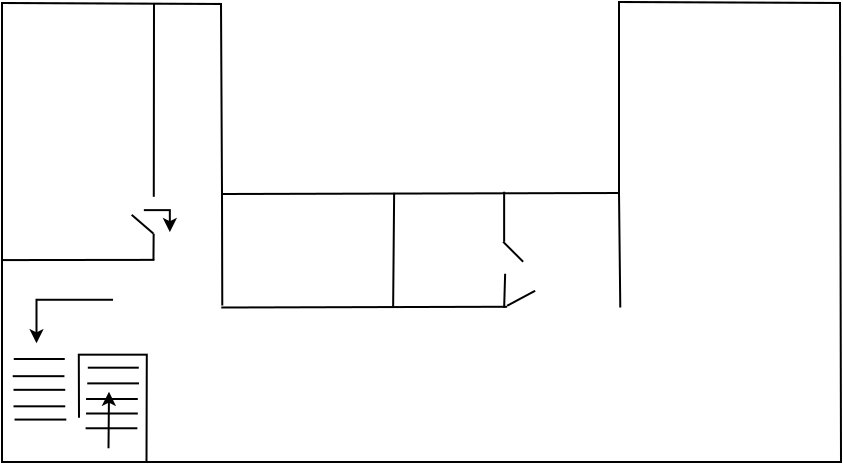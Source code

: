 <?xml version="1.0" encoding="UTF-8"?>
<dia:diagram xmlns:dia="http://www.lysator.liu.se/~alla/dia/">
  <dia:layer name="Фон" visible="true"/>
  <dia:layer name="shema na dskl" visible="true">
    <dia:object type="Standard - Polygon" version="0" id="O0">
      <dia:attribute name="obj_pos">
        <dia:point val="41.05,0.4"/>
      </dia:attribute>
      <dia:attribute name="obj_bb">
        <dia:rectangle val="-0.9,0.3;41.15,23.4"/>
      </dia:attribute>
      <dia:attribute name="poly_points">
        <dia:point val="41.05,0.4"/>
        <dia:point val="41.1,23.35"/>
        <dia:point val="-0.85,23.35"/>
        <dia:point val="-0.85,0.4"/>
        <dia:point val="10.1,0.45"/>
        <dia:point val="10.15,9.95"/>
        <dia:point val="30,9.9"/>
        <dia:point val="30,0.35"/>
      </dia:attribute>
      <dia:attribute name="line_width">
        <dia:real val="0.1"/>
      </dia:attribute>
      <dia:attribute name="show_background">
        <dia:boolean val="true"/>
      </dia:attribute>
    </dia:object>
  </dia:layer>
  <dia:layer name="koputarna staq" visible="true">
    <dia:object type="Standard - Line" version="0" id="O1">
      <dia:attribute name="obj_pos">
        <dia:point val="6.75,0.4"/>
      </dia:attribute>
      <dia:attribute name="obj_bb">
        <dia:rectangle val="6.689,0.35;6.8,10.139"/>
      </dia:attribute>
      <dia:attribute name="conn_endpoints">
        <dia:point val="6.75,0.4"/>
        <dia:point val="6.739,10.089"/>
      </dia:attribute>
      <dia:attribute name="numcp">
        <dia:int val="1"/>
      </dia:attribute>
    </dia:object>
    <dia:object type="Standard - Line" version="0" id="O2">
      <dia:attribute name="obj_pos">
        <dia:point val="-0.836,13.253"/>
      </dia:attribute>
      <dia:attribute name="obj_bb">
        <dia:rectangle val="-0.886,13.194;6.817,13.303"/>
      </dia:attribute>
      <dia:attribute name="conn_endpoints">
        <dia:point val="-0.836,13.253"/>
        <dia:point val="6.767,13.244"/>
      </dia:attribute>
      <dia:attribute name="numcp">
        <dia:int val="1"/>
      </dia:attribute>
    </dia:object>
    <dia:object type="Standard - Line" version="0" id="O3">
      <dia:attribute name="obj_pos">
        <dia:point val="6.723,13.262"/>
      </dia:attribute>
      <dia:attribute name="obj_bb">
        <dia:rectangle val="6.673,11.878;6.783,13.313"/>
      </dia:attribute>
      <dia:attribute name="conn_endpoints">
        <dia:point val="6.723,13.262"/>
        <dia:point val="6.733,11.928"/>
      </dia:attribute>
      <dia:attribute name="numcp">
        <dia:int val="2"/>
      </dia:attribute>
    </dia:object>
    <dia:object type="Standard - ZigZagLine" version="1" id="O4">
      <dia:attribute name="obj_pos">
        <dia:point val="6.242,10.756"/>
      </dia:attribute>
      <dia:attribute name="obj_bb">
        <dia:rectangle val="6.192,10.706;7.904,11.968"/>
      </dia:attribute>
      <dia:attribute name="orth_points">
        <dia:point val="6.242,10.756"/>
        <dia:point val="7.542,10.756"/>
        <dia:point val="7.542,11.856"/>
      </dia:attribute>
      <dia:attribute name="orth_orient">
        <dia:enum val="0"/>
        <dia:enum val="1"/>
      </dia:attribute>
      <dia:attribute name="autorouting">
        <dia:boolean val="true"/>
      </dia:attribute>
      <dia:attribute name="end_arrow">
        <dia:enum val="22"/>
      </dia:attribute>
      <dia:attribute name="end_arrow_length">
        <dia:real val="0.5"/>
      </dia:attribute>
      <dia:attribute name="end_arrow_width">
        <dia:real val="0.5"/>
      </dia:attribute>
    </dia:object>
    <dia:object type="Standard - Line" version="0" id="O5">
      <dia:attribute name="obj_pos">
        <dia:point val="6.72,11.928"/>
      </dia:attribute>
      <dia:attribute name="obj_bb">
        <dia:rectangle val="5.562,10.92;6.791,11.999"/>
      </dia:attribute>
      <dia:attribute name="conn_endpoints">
        <dia:point val="6.72,11.928"/>
        <dia:point val="5.633,10.991"/>
      </dia:attribute>
      <dia:attribute name="numcp">
        <dia:int val="1"/>
      </dia:attribute>
    </dia:object>
    <dia:object type="Standard - PolyLine" version="0" id="O6">
      <dia:attribute name="obj_pos">
        <dia:point val="6.375,23.387"/>
      </dia:attribute>
      <dia:attribute name="obj_bb">
        <dia:rectangle val="2.94,17.934;6.44,23.438"/>
      </dia:attribute>
      <dia:attribute name="poly_points">
        <dia:point val="6.375,23.387"/>
        <dia:point val="6.39,17.984"/>
        <dia:point val="2.99,17.984"/>
        <dia:point val="3.0,21.137"/>
      </dia:attribute>
    </dia:object>
    <dia:object type="Standard - Line" version="0" id="O7">
      <dia:attribute name="obj_pos">
        <dia:point val="3.44,18.634"/>
      </dia:attribute>
      <dia:attribute name="obj_bb">
        <dia:rectangle val="3.39,18.584;6.04,18.684"/>
      </dia:attribute>
      <dia:attribute name="conn_endpoints">
        <dia:point val="3.44,18.634"/>
        <dia:point val="5.99,18.634"/>
      </dia:attribute>
      <dia:attribute name="numcp">
        <dia:int val="1"/>
      </dia:attribute>
    </dia:object>
    <dia:object type="Standard - Line" version="0" id="O8">
      <dia:attribute name="obj_pos">
        <dia:point val="3.412,19.419"/>
      </dia:attribute>
      <dia:attribute name="obj_bb">
        <dia:rectangle val="3.362,19.369;6.05,19.469"/>
      </dia:attribute>
      <dia:attribute name="conn_endpoints">
        <dia:point val="3.412,19.419"/>
        <dia:point val="6.0,19.419"/>
      </dia:attribute>
      <dia:attribute name="numcp">
        <dia:int val="1"/>
      </dia:attribute>
    </dia:object>
    <dia:object type="Standard - Line" version="0" id="O9">
      <dia:attribute name="obj_pos">
        <dia:point val="3.353,20.2"/>
      </dia:attribute>
      <dia:attribute name="obj_bb">
        <dia:rectangle val="3.303,20.15;5.99,20.25"/>
      </dia:attribute>
      <dia:attribute name="conn_endpoints">
        <dia:point val="3.353,20.2"/>
        <dia:point val="5.94,20.2"/>
      </dia:attribute>
      <dia:attribute name="numcp">
        <dia:int val="1"/>
      </dia:attribute>
    </dia:object>
    <dia:object type="Standard - Line" version="0" id="O10">
      <dia:attribute name="obj_pos">
        <dia:point val="3.353,20.925"/>
      </dia:attribute>
      <dia:attribute name="obj_bb">
        <dia:rectangle val="3.303,20.875;5.99,20.975"/>
      </dia:attribute>
      <dia:attribute name="conn_endpoints">
        <dia:point val="3.353,20.925"/>
        <dia:point val="5.94,20.925"/>
      </dia:attribute>
      <dia:attribute name="numcp">
        <dia:int val="1"/>
      </dia:attribute>
    </dia:object>
    <dia:object type="Standard - Line" version="0" id="O11">
      <dia:attribute name="obj_pos">
        <dia:point val="3.33,21.663"/>
      </dia:attribute>
      <dia:attribute name="obj_bb">
        <dia:rectangle val="3.28,21.613;5.968,21.712"/>
      </dia:attribute>
      <dia:attribute name="conn_endpoints">
        <dia:point val="3.33,21.663"/>
        <dia:point val="5.918,21.663"/>
      </dia:attribute>
      <dia:attribute name="numcp">
        <dia:int val="1"/>
      </dia:attribute>
    </dia:object>
    <dia:object type="Standard - Line" version="0" id="O12">
      <dia:attribute name="obj_pos">
        <dia:point val="4.475,22.663"/>
      </dia:attribute>
      <dia:attribute name="obj_bb">
        <dia:rectangle val="4.133,19.726;4.856,22.713"/>
      </dia:attribute>
      <dia:attribute name="conn_endpoints">
        <dia:point val="4.475,22.663"/>
        <dia:point val="4.5,19.837"/>
      </dia:attribute>
      <dia:attribute name="numcp">
        <dia:int val="1"/>
      </dia:attribute>
      <dia:attribute name="end_arrow">
        <dia:enum val="22"/>
      </dia:attribute>
      <dia:attribute name="end_arrow_length">
        <dia:real val="0.5"/>
      </dia:attribute>
      <dia:attribute name="end_arrow_width">
        <dia:real val="0.5"/>
      </dia:attribute>
    </dia:object>
    <dia:object type="Standard - Line" version="0" id="O13">
      <dia:attribute name="obj_pos">
        <dia:point val="-0.262,18.2"/>
      </dia:attribute>
      <dia:attribute name="obj_bb">
        <dia:rectangle val="-0.312,18.15;2.338,18.25"/>
      </dia:attribute>
      <dia:attribute name="conn_endpoints">
        <dia:point val="-0.262,18.2"/>
        <dia:point val="2.288,18.2"/>
      </dia:attribute>
      <dia:attribute name="numcp">
        <dia:int val="1"/>
      </dia:attribute>
    </dia:object>
    <dia:object type="Standard - Line" version="0" id="O14">
      <dia:attribute name="obj_pos">
        <dia:point val="-0.315,19.059"/>
      </dia:attribute>
      <dia:attribute name="obj_bb">
        <dia:rectangle val="-0.365,19.009;2.322,19.109"/>
      </dia:attribute>
      <dia:attribute name="conn_endpoints">
        <dia:point val="-0.315,19.059"/>
        <dia:point val="2.272,19.059"/>
      </dia:attribute>
      <dia:attribute name="numcp">
        <dia:int val="1"/>
      </dia:attribute>
    </dia:object>
    <dia:object type="Standard - Line" version="0" id="O15">
      <dia:attribute name="obj_pos">
        <dia:point val="-0.275,19.741"/>
      </dia:attribute>
      <dia:attribute name="obj_bb">
        <dia:rectangle val="-0.325,19.691;2.362,19.791"/>
      </dia:attribute>
      <dia:attribute name="conn_endpoints">
        <dia:point val="-0.275,19.741"/>
        <dia:point val="2.312,19.741"/>
      </dia:attribute>
      <dia:attribute name="numcp">
        <dia:int val="1"/>
      </dia:attribute>
    </dia:object>
    <dia:object type="Standard - Line" version="0" id="O16">
      <dia:attribute name="obj_pos">
        <dia:point val="-0.275,20.566"/>
      </dia:attribute>
      <dia:attribute name="obj_bb">
        <dia:rectangle val="-0.325,20.516;2.362,20.616"/>
      </dia:attribute>
      <dia:attribute name="conn_endpoints">
        <dia:point val="-0.275,20.566"/>
        <dia:point val="2.312,20.566"/>
      </dia:attribute>
      <dia:attribute name="numcp">
        <dia:int val="1"/>
      </dia:attribute>
    </dia:object>
    <dia:object type="Standard - Line" version="0" id="O17">
      <dia:attribute name="obj_pos">
        <dia:point val="-0.223,21.228"/>
      </dia:attribute>
      <dia:attribute name="obj_bb">
        <dia:rectangle val="-0.273,21.178;2.415,21.278"/>
      </dia:attribute>
      <dia:attribute name="conn_endpoints">
        <dia:point val="-0.223,21.228"/>
        <dia:point val="2.365,21.228"/>
      </dia:attribute>
      <dia:attribute name="numcp">
        <dia:int val="1"/>
      </dia:attribute>
    </dia:object>
    <dia:object type="Standard - ZigZagLine" version="1" id="O18">
      <dia:attribute name="obj_pos">
        <dia:point val="4.65,15.213"/>
      </dia:attribute>
      <dia:attribute name="obj_bb">
        <dia:rectangle val="0.513,15.162;4.7,17.524"/>
      </dia:attribute>
      <dia:attribute name="orth_points">
        <dia:point val="4.65,15.213"/>
        <dia:point val="4.65,15.238"/>
        <dia:point val="0.875,15.238"/>
        <dia:point val="0.875,17.413"/>
      </dia:attribute>
      <dia:attribute name="orth_orient">
        <dia:enum val="1"/>
        <dia:enum val="0"/>
        <dia:enum val="1"/>
      </dia:attribute>
      <dia:attribute name="autorouting">
        <dia:boolean val="false"/>
      </dia:attribute>
      <dia:attribute name="end_arrow">
        <dia:enum val="22"/>
      </dia:attribute>
      <dia:attribute name="end_arrow_length">
        <dia:real val="0.5"/>
      </dia:attribute>
      <dia:attribute name="end_arrow_width">
        <dia:real val="0.5"/>
      </dia:attribute>
    </dia:object>
  </dia:layer>
  <dia:layer name="uchitelska staq" visible="true" active="true">
    <dia:object type="Standard - Line" version="0" id="O19">
      <dia:attribute name="obj_pos">
        <dia:point val="10.15,9.95"/>
      </dia:attribute>
      <dia:attribute name="obj_bb">
        <dia:rectangle val="10.1,9.9;10.214,15.575"/>
      </dia:attribute>
      <dia:attribute name="conn_endpoints">
        <dia:point val="10.15,9.95"/>
        <dia:point val="10.164,15.525"/>
      </dia:attribute>
      <dia:attribute name="numcp">
        <dia:int val="1"/>
      </dia:attribute>
      <dia:connections>
        <dia:connection handle="0" to="O0" connection="10"/>
      </dia:connections>
    </dia:object>
    <dia:object type="Standard - Line" version="0" id="O20">
      <dia:attribute name="obj_pos">
        <dia:point val="10.114,15.625"/>
      </dia:attribute>
      <dia:attribute name="obj_bb">
        <dia:rectangle val="10.064,15.537;24.457,15.675"/>
      </dia:attribute>
      <dia:attribute name="conn_endpoints">
        <dia:point val="10.114,15.625"/>
        <dia:point val="24.407,15.588"/>
      </dia:attribute>
      <dia:attribute name="numcp">
        <dia:int val="1"/>
      </dia:attribute>
    </dia:object>
    <dia:object type="Standard - Line" version="0" id="O21">
      <dia:attribute name="obj_pos">
        <dia:point val="30,9.9"/>
      </dia:attribute>
      <dia:attribute name="obj_bb">
        <dia:rectangle val="29.949,9.849;30.114,15.676"/>
      </dia:attribute>
      <dia:attribute name="conn_endpoints">
        <dia:point val="30,9.9"/>
        <dia:point val="30.064,15.625"/>
      </dia:attribute>
      <dia:attribute name="numcp">
        <dia:int val="1"/>
      </dia:attribute>
      <dia:connections>
        <dia:connection handle="0" to="O0" connection="12"/>
      </dia:connections>
    </dia:object>
    <dia:object type="Standard - Line" version="0" id="O22">
      <dia:attribute name="obj_pos">
        <dia:point val="18.757,9.887"/>
      </dia:attribute>
      <dia:attribute name="obj_bb">
        <dia:rectangle val="18.657,9.837;18.808,15.638"/>
      </dia:attribute>
      <dia:attribute name="conn_endpoints">
        <dia:point val="18.757,9.887"/>
        <dia:point val="18.707,15.588"/>
      </dia:attribute>
      <dia:attribute name="numcp">
        <dia:int val="1"/>
      </dia:attribute>
    </dia:object>
    <dia:object type="Standard - Line" version="0" id="O23">
      <dia:attribute name="obj_pos">
        <dia:point val="24.257,9.838"/>
      </dia:attribute>
      <dia:attribute name="obj_bb">
        <dia:rectangle val="24.207,9.787;24.307,12.387"/>
      </dia:attribute>
      <dia:attribute name="conn_endpoints">
        <dia:point val="24.257,9.838"/>
        <dia:point val="24.257,12.338"/>
      </dia:attribute>
      <dia:attribute name="numcp">
        <dia:int val="1"/>
      </dia:attribute>
    </dia:object>
    <dia:object type="Standard - Line" version="0" id="O24">
      <dia:attribute name="obj_pos">
        <dia:point val="24.207,12.338"/>
      </dia:attribute>
      <dia:attribute name="obj_bb">
        <dia:rectangle val="24.137,12.267;25.278,13.408"/>
      </dia:attribute>
      <dia:attribute name="conn_endpoints">
        <dia:point val="24.207,12.338"/>
        <dia:point val="25.207,13.338"/>
      </dia:attribute>
      <dia:attribute name="numcp">
        <dia:int val="1"/>
      </dia:attribute>
    </dia:object>
    <dia:object type="Standard - Line" version="0" id="O25">
      <dia:attribute name="obj_pos">
        <dia:point val="24.257,15.637"/>
      </dia:attribute>
      <dia:attribute name="obj_bb">
        <dia:rectangle val="24.206,13.886;24.359,15.689"/>
      </dia:attribute>
      <dia:attribute name="conn_endpoints">
        <dia:point val="24.257,15.637"/>
        <dia:point val="24.307,13.938"/>
      </dia:attribute>
      <dia:attribute name="numcp">
        <dia:int val="1"/>
      </dia:attribute>
    </dia:object>
    <dia:object type="Standard - Line" version="0" id="O26">
      <dia:attribute name="obj_pos">
        <dia:point val="24.407,15.537"/>
      </dia:attribute>
      <dia:attribute name="obj_bb">
        <dia:rectangle val="24.34,14.72;25.875,15.605"/>
      </dia:attribute>
      <dia:attribute name="conn_endpoints">
        <dia:point val="24.407,15.537"/>
        <dia:point val="25.807,14.787"/>
      </dia:attribute>
      <dia:attribute name="numcp">
        <dia:int val="1"/>
      </dia:attribute>
    </dia:object>
  </dia:layer>
</dia:diagram>
